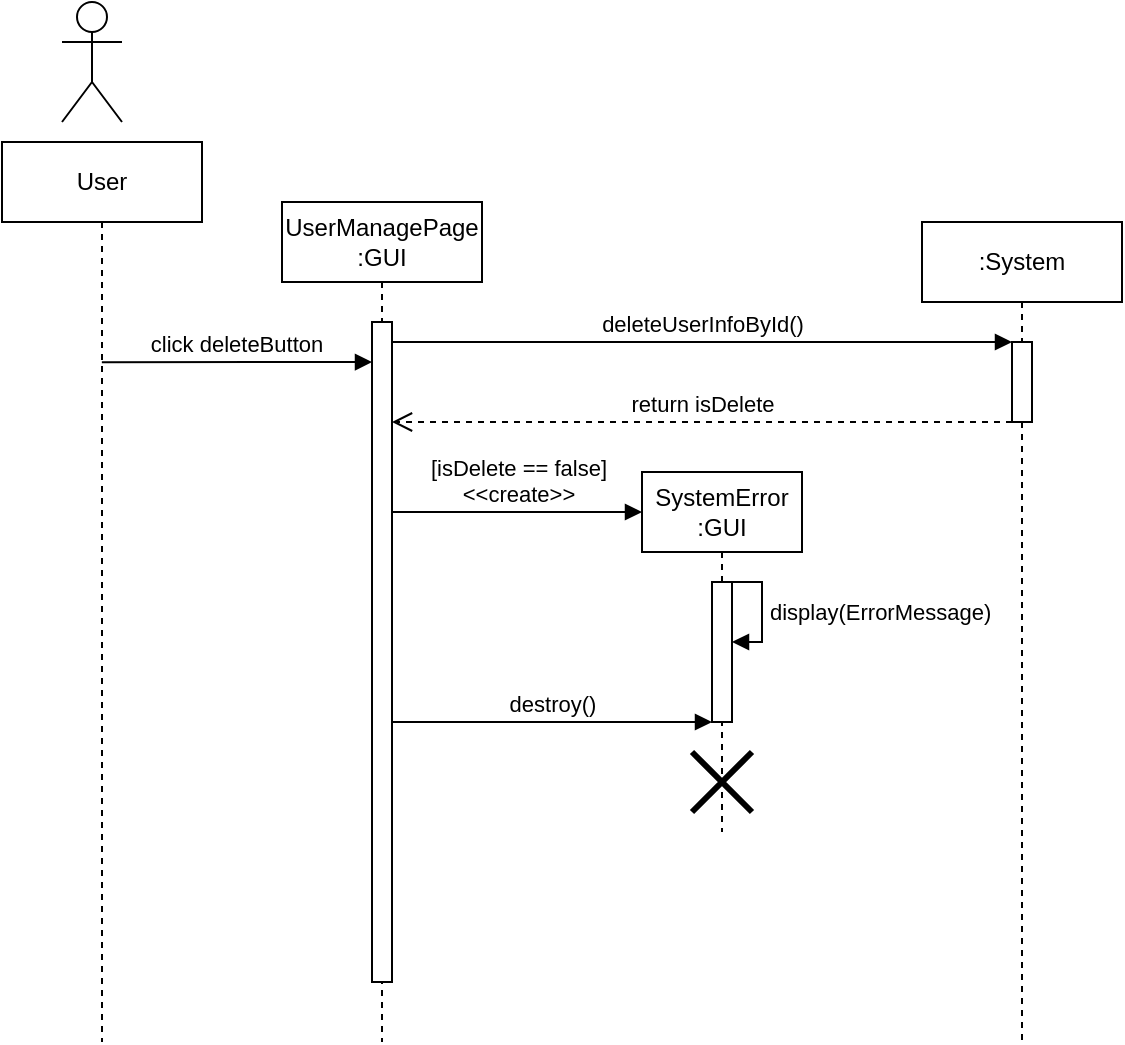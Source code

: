 <mxfile version="21.6.8" type="device">
  <diagram name="第 1 页" id="YLiandDpzIynsaoASqdl">
    <mxGraphModel dx="915" dy="637" grid="1" gridSize="10" guides="1" tooltips="1" connect="1" arrows="1" fold="1" page="1" pageScale="1" pageWidth="827" pageHeight="1169" math="0" shadow="0">
      <root>
        <mxCell id="0" />
        <mxCell id="1" parent="0" />
        <mxCell id="8BTlZFiyZKwzueoiiqtR-1" value="" style="shape=umlActor;verticalLabelPosition=bottom;verticalAlign=top;html=1;" vertex="1" parent="1">
          <mxGeometry x="60" y="40" width="30" height="60" as="geometry" />
        </mxCell>
        <mxCell id="8BTlZFiyZKwzueoiiqtR-2" value="User" style="shape=umlLifeline;perimeter=lifelinePerimeter;whiteSpace=wrap;html=1;container=1;dropTarget=0;collapsible=0;recursiveResize=0;outlineConnect=0;portConstraint=eastwest;newEdgeStyle={&quot;edgeStyle&quot;:&quot;elbowEdgeStyle&quot;,&quot;elbow&quot;:&quot;vertical&quot;,&quot;curved&quot;:0,&quot;rounded&quot;:0};" vertex="1" parent="1">
          <mxGeometry x="30" y="110" width="100" height="450" as="geometry" />
        </mxCell>
        <mxCell id="8BTlZFiyZKwzueoiiqtR-3" value="UserManagePage&lt;br&gt;:GUI" style="shape=umlLifeline;perimeter=lifelinePerimeter;whiteSpace=wrap;html=1;container=1;dropTarget=0;collapsible=0;recursiveResize=0;outlineConnect=0;portConstraint=eastwest;newEdgeStyle={&quot;edgeStyle&quot;:&quot;elbowEdgeStyle&quot;,&quot;elbow&quot;:&quot;vertical&quot;,&quot;curved&quot;:0,&quot;rounded&quot;:0};" vertex="1" parent="1">
          <mxGeometry x="170" y="140" width="100" height="420" as="geometry" />
        </mxCell>
        <mxCell id="8BTlZFiyZKwzueoiiqtR-4" value="" style="html=1;points=[];perimeter=orthogonalPerimeter;outlineConnect=0;targetShapes=umlLifeline;portConstraint=eastwest;newEdgeStyle={&quot;edgeStyle&quot;:&quot;elbowEdgeStyle&quot;,&quot;elbow&quot;:&quot;vertical&quot;,&quot;curved&quot;:0,&quot;rounded&quot;:0};" vertex="1" parent="8BTlZFiyZKwzueoiiqtR-3">
          <mxGeometry x="45" y="60" width="10" height="330" as="geometry" />
        </mxCell>
        <mxCell id="8BTlZFiyZKwzueoiiqtR-5" value="click deleteButton" style="html=1;verticalAlign=bottom;endArrow=block;edgeStyle=elbowEdgeStyle;elbow=vertical;curved=0;rounded=0;" edge="1" parent="1">
          <mxGeometry width="80" relative="1" as="geometry">
            <mxPoint x="79.929" y="220.136" as="sourcePoint" />
            <mxPoint x="215" y="220.136" as="targetPoint" />
          </mxGeometry>
        </mxCell>
        <mxCell id="8BTlZFiyZKwzueoiiqtR-11" value=":System" style="shape=umlLifeline;perimeter=lifelinePerimeter;whiteSpace=wrap;html=1;container=1;dropTarget=0;collapsible=0;recursiveResize=0;outlineConnect=0;portConstraint=eastwest;newEdgeStyle={&quot;edgeStyle&quot;:&quot;elbowEdgeStyle&quot;,&quot;elbow&quot;:&quot;vertical&quot;,&quot;curved&quot;:0,&quot;rounded&quot;:0};" vertex="1" parent="1">
          <mxGeometry x="490" y="150" width="100" height="410" as="geometry" />
        </mxCell>
        <mxCell id="8BTlZFiyZKwzueoiiqtR-12" value="" style="html=1;points=[];perimeter=orthogonalPerimeter;outlineConnect=0;targetShapes=umlLifeline;portConstraint=eastwest;newEdgeStyle={&quot;edgeStyle&quot;:&quot;elbowEdgeStyle&quot;,&quot;elbow&quot;:&quot;vertical&quot;,&quot;curved&quot;:0,&quot;rounded&quot;:0};" vertex="1" parent="8BTlZFiyZKwzueoiiqtR-11">
          <mxGeometry x="45" y="60" width="10" height="40" as="geometry" />
        </mxCell>
        <mxCell id="8BTlZFiyZKwzueoiiqtR-13" value="deleteUserInfoById()" style="html=1;verticalAlign=bottom;endArrow=block;edgeStyle=elbowEdgeStyle;elbow=vertical;curved=0;rounded=0;" edge="1" parent="1" source="8BTlZFiyZKwzueoiiqtR-4" target="8BTlZFiyZKwzueoiiqtR-12">
          <mxGeometry width="80" relative="1" as="geometry">
            <mxPoint x="230" y="220" as="sourcePoint" />
            <mxPoint x="435" y="220" as="targetPoint" />
            <Array as="points">
              <mxPoint x="363" y="210" />
            </Array>
          </mxGeometry>
        </mxCell>
        <mxCell id="8BTlZFiyZKwzueoiiqtR-14" value="return isDelete" style="html=1;verticalAlign=bottom;endArrow=open;dashed=1;endSize=8;edgeStyle=elbowEdgeStyle;elbow=vertical;curved=0;rounded=0;" edge="1" parent="1" source="8BTlZFiyZKwzueoiiqtR-12" target="8BTlZFiyZKwzueoiiqtR-4">
          <mxGeometry relative="1" as="geometry">
            <mxPoint x="485" y="250" as="sourcePoint" />
            <mxPoint x="280" y="250" as="targetPoint" />
            <Array as="points">
              <mxPoint x="360" y="250" />
            </Array>
          </mxGeometry>
        </mxCell>
        <mxCell id="8BTlZFiyZKwzueoiiqtR-17" value="SystemError&lt;br&gt;:GUI" style="shape=umlLifeline;perimeter=lifelinePerimeter;whiteSpace=wrap;html=1;container=1;dropTarget=0;collapsible=0;recursiveResize=0;outlineConnect=0;portConstraint=eastwest;newEdgeStyle={&quot;edgeStyle&quot;:&quot;elbowEdgeStyle&quot;,&quot;elbow&quot;:&quot;vertical&quot;,&quot;curved&quot;:0,&quot;rounded&quot;:0};" vertex="1" parent="1">
          <mxGeometry x="350" y="275" width="80" height="180" as="geometry" />
        </mxCell>
        <mxCell id="8BTlZFiyZKwzueoiiqtR-18" value="" style="html=1;points=[];perimeter=orthogonalPerimeter;outlineConnect=0;targetShapes=umlLifeline;portConstraint=eastwest;newEdgeStyle={&quot;edgeStyle&quot;:&quot;elbowEdgeStyle&quot;,&quot;elbow&quot;:&quot;vertical&quot;,&quot;curved&quot;:0,&quot;rounded&quot;:0};" vertex="1" parent="8BTlZFiyZKwzueoiiqtR-17">
          <mxGeometry x="35" y="55" width="10" height="70" as="geometry" />
        </mxCell>
        <mxCell id="8BTlZFiyZKwzueoiiqtR-19" value="" style="shape=umlDestroy;whiteSpace=wrap;html=1;strokeWidth=3;targetShapes=umlLifeline;" vertex="1" parent="8BTlZFiyZKwzueoiiqtR-17">
          <mxGeometry x="25" y="140" width="30" height="30" as="geometry" />
        </mxCell>
        <mxCell id="8BTlZFiyZKwzueoiiqtR-24" value="display(ErrorMessage)" style="html=1;align=left;spacingLeft=2;endArrow=block;rounded=0;edgeStyle=orthogonalEdgeStyle;curved=0;rounded=0;" edge="1" target="8BTlZFiyZKwzueoiiqtR-18" parent="8BTlZFiyZKwzueoiiqtR-17" source="8BTlZFiyZKwzueoiiqtR-18">
          <mxGeometry relative="1" as="geometry">
            <mxPoint x="49" y="55" as="sourcePoint" />
            <Array as="points">
              <mxPoint x="60" y="55" />
              <mxPoint x="60" y="85" />
            </Array>
            <mxPoint x="54" y="85.0" as="targetPoint" />
          </mxGeometry>
        </mxCell>
        <mxCell id="8BTlZFiyZKwzueoiiqtR-22" value="[isDelete == false]&lt;br&gt;&amp;lt;&amp;lt;create&amp;gt;&amp;gt;" style="html=1;verticalAlign=bottom;endArrow=block;edgeStyle=elbowEdgeStyle;elbow=vertical;curved=0;rounded=0;entryX=0;entryY=0.111;entryDx=0;entryDy=0;entryPerimeter=0;" edge="1" parent="1" source="8BTlZFiyZKwzueoiiqtR-4" target="8BTlZFiyZKwzueoiiqtR-17">
          <mxGeometry width="80" relative="1" as="geometry">
            <mxPoint x="230" y="290" as="sourcePoint" />
            <mxPoint x="320" y="295" as="targetPoint" />
          </mxGeometry>
        </mxCell>
        <mxCell id="8BTlZFiyZKwzueoiiqtR-25" value="destroy()" style="html=1;verticalAlign=bottom;endArrow=block;edgeStyle=elbowEdgeStyle;elbow=horizontal;curved=0;rounded=0;" edge="1" parent="1" source="8BTlZFiyZKwzueoiiqtR-4" target="8BTlZFiyZKwzueoiiqtR-18">
          <mxGeometry width="80" relative="1" as="geometry">
            <mxPoint x="240" y="390" as="sourcePoint" />
            <mxPoint x="375" y="390.035" as="targetPoint" />
            <Array as="points">
              <mxPoint x="310" y="400" />
            </Array>
          </mxGeometry>
        </mxCell>
      </root>
    </mxGraphModel>
  </diagram>
</mxfile>
